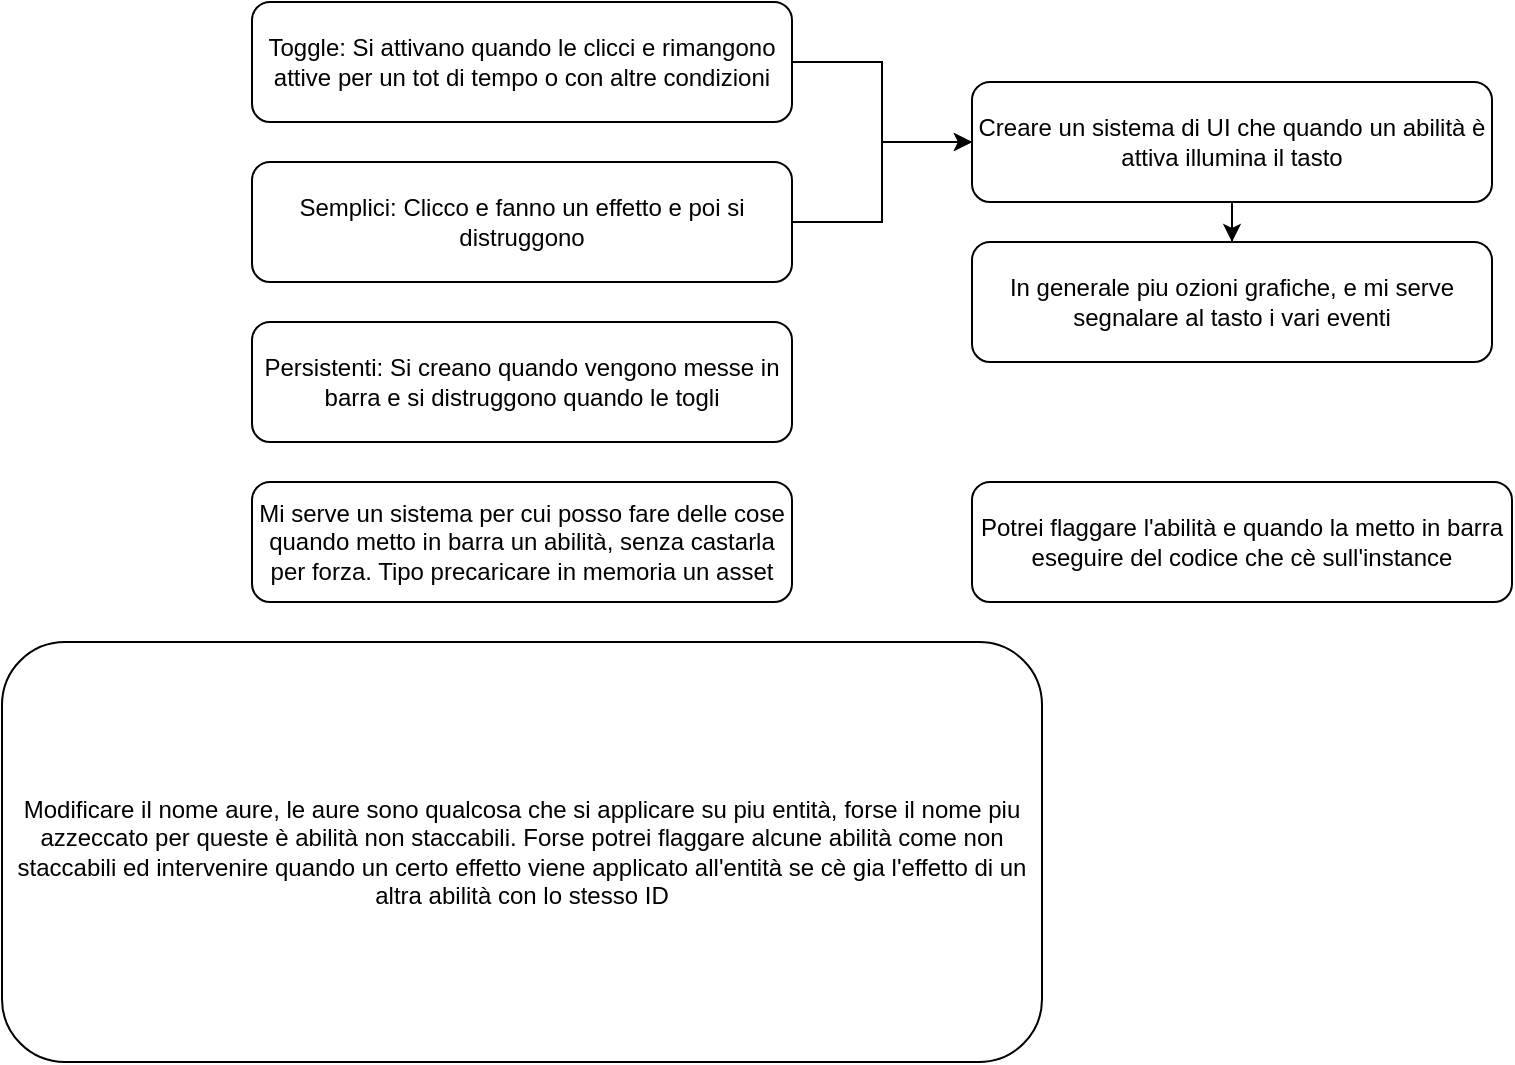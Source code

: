 <mxfile version="21.6.8" type="github">
  <diagram name="Pagina-1" id="E0xMtBlN9NAYeZpKMJQF">
    <mxGraphModel dx="2037" dy="766" grid="1" gridSize="10" guides="1" tooltips="1" connect="1" arrows="1" fold="1" page="1" pageScale="1" pageWidth="3300" pageHeight="4681" math="0" shadow="0">
      <root>
        <mxCell id="0" />
        <mxCell id="1" parent="0" />
        <mxCell id="q0RYgWVlS3sF2ayHj2EA-7" style="edgeStyle=orthogonalEdgeStyle;rounded=0;orthogonalLoop=1;jettySize=auto;html=1;entryX=0;entryY=0.5;entryDx=0;entryDy=0;" edge="1" parent="1" source="q0RYgWVlS3sF2ayHj2EA-1" target="q0RYgWVlS3sF2ayHj2EA-6">
          <mxGeometry relative="1" as="geometry" />
        </mxCell>
        <mxCell id="q0RYgWVlS3sF2ayHj2EA-1" value="Semplici: Clicco e fanno un effetto e poi si distruggono" style="rounded=1;whiteSpace=wrap;html=1;" vertex="1" parent="1">
          <mxGeometry x="480" y="200" width="270" height="60" as="geometry" />
        </mxCell>
        <mxCell id="q0RYgWVlS3sF2ayHj2EA-2" value="Persistenti: Si creano quando vengono messe in barra e si distruggono quando le togli" style="rounded=1;whiteSpace=wrap;html=1;" vertex="1" parent="1">
          <mxGeometry x="480" y="280" width="270" height="60" as="geometry" />
        </mxCell>
        <mxCell id="q0RYgWVlS3sF2ayHj2EA-8" style="edgeStyle=orthogonalEdgeStyle;rounded=0;orthogonalLoop=1;jettySize=auto;html=1;entryX=0;entryY=0.5;entryDx=0;entryDy=0;" edge="1" parent="1" source="q0RYgWVlS3sF2ayHj2EA-3" target="q0RYgWVlS3sF2ayHj2EA-6">
          <mxGeometry relative="1" as="geometry" />
        </mxCell>
        <mxCell id="q0RYgWVlS3sF2ayHj2EA-3" value="Toggle: Si attivano quando le clicci e rimangono attive per un tot di tempo o con altre condizioni" style="rounded=1;whiteSpace=wrap;html=1;" vertex="1" parent="1">
          <mxGeometry x="480" y="120" width="270" height="60" as="geometry" />
        </mxCell>
        <mxCell id="q0RYgWVlS3sF2ayHj2EA-13" style="edgeStyle=orthogonalEdgeStyle;rounded=0;orthogonalLoop=1;jettySize=auto;html=1;entryX=0.5;entryY=0;entryDx=0;entryDy=0;" edge="1" parent="1" source="q0RYgWVlS3sF2ayHj2EA-6" target="q0RYgWVlS3sF2ayHj2EA-11">
          <mxGeometry relative="1" as="geometry" />
        </mxCell>
        <mxCell id="q0RYgWVlS3sF2ayHj2EA-6" value="Creare un sistema di UI che quando un abilità è attiva illumina il tasto" style="rounded=1;whiteSpace=wrap;html=1;" vertex="1" parent="1">
          <mxGeometry x="840" y="160" width="260" height="60" as="geometry" />
        </mxCell>
        <mxCell id="q0RYgWVlS3sF2ayHj2EA-9" value="Modificare il nome aure, le aure sono qualcosa che si applicare su piu entità, forse il nome piu azzeccato per queste è abilità non staccabili. Forse potrei flaggare alcune abilità come non staccabili ed intervenire quando un certo effetto viene applicato all&#39;entità se cè gia l&#39;effetto di un altra abilità con lo stesso ID" style="rounded=1;whiteSpace=wrap;html=1;" vertex="1" parent="1">
          <mxGeometry x="355" y="440" width="520" height="210" as="geometry" />
        </mxCell>
        <mxCell id="q0RYgWVlS3sF2ayHj2EA-10" value="Mi serve un sistema per cui posso fare delle cose quando metto in barra un abilità, senza castarla per forza. Tipo precaricare in memoria un asset" style="rounded=1;whiteSpace=wrap;html=1;" vertex="1" parent="1">
          <mxGeometry x="480" y="360" width="270" height="60" as="geometry" />
        </mxCell>
        <mxCell id="q0RYgWVlS3sF2ayHj2EA-11" value="In generale piu ozioni grafiche, e mi serve segnalare al tasto i vari eventi" style="rounded=1;whiteSpace=wrap;html=1;" vertex="1" parent="1">
          <mxGeometry x="840" y="240" width="260" height="60" as="geometry" />
        </mxCell>
        <mxCell id="q0RYgWVlS3sF2ayHj2EA-14" value="Potrei flaggare l&#39;abilità e quando la metto in barra eseguire del codice che cè sull&#39;instance" style="rounded=1;whiteSpace=wrap;html=1;" vertex="1" parent="1">
          <mxGeometry x="840" y="360" width="270" height="60" as="geometry" />
        </mxCell>
      </root>
    </mxGraphModel>
  </diagram>
</mxfile>
